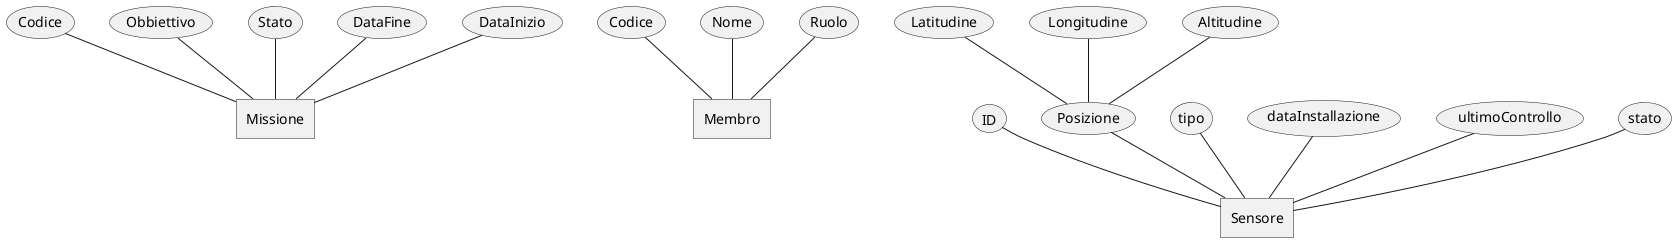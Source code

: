 @startchen
entity Missione {
  Codice
  Obbiettivo
  Stato
  DataFine
  DataInizio
}
entity Membro {
	Codice
	Nome
	Ruolo
}
entity Sensore {
	ID
	Posizione {
		Latitudine
		Longitudine
		Altitudine
		}
		tipo
		dataInstallazione
		ultimoControllo
		stato
}	
@endchen
